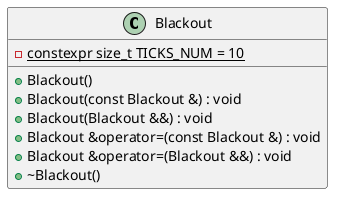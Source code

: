 @startuml (id=Blackout)

class Blackout {
    - {static} constexpr size_t TICKS_NUM = 10
    + Blackout()
    + Blackout(const Blackout &) : void
    + Blackout(Blackout &&) : void
    + Blackout &operator=(const Blackout &) : void
    + Blackout &operator=(Blackout &&) : void
    + ~Blackout()
}

@enduml
